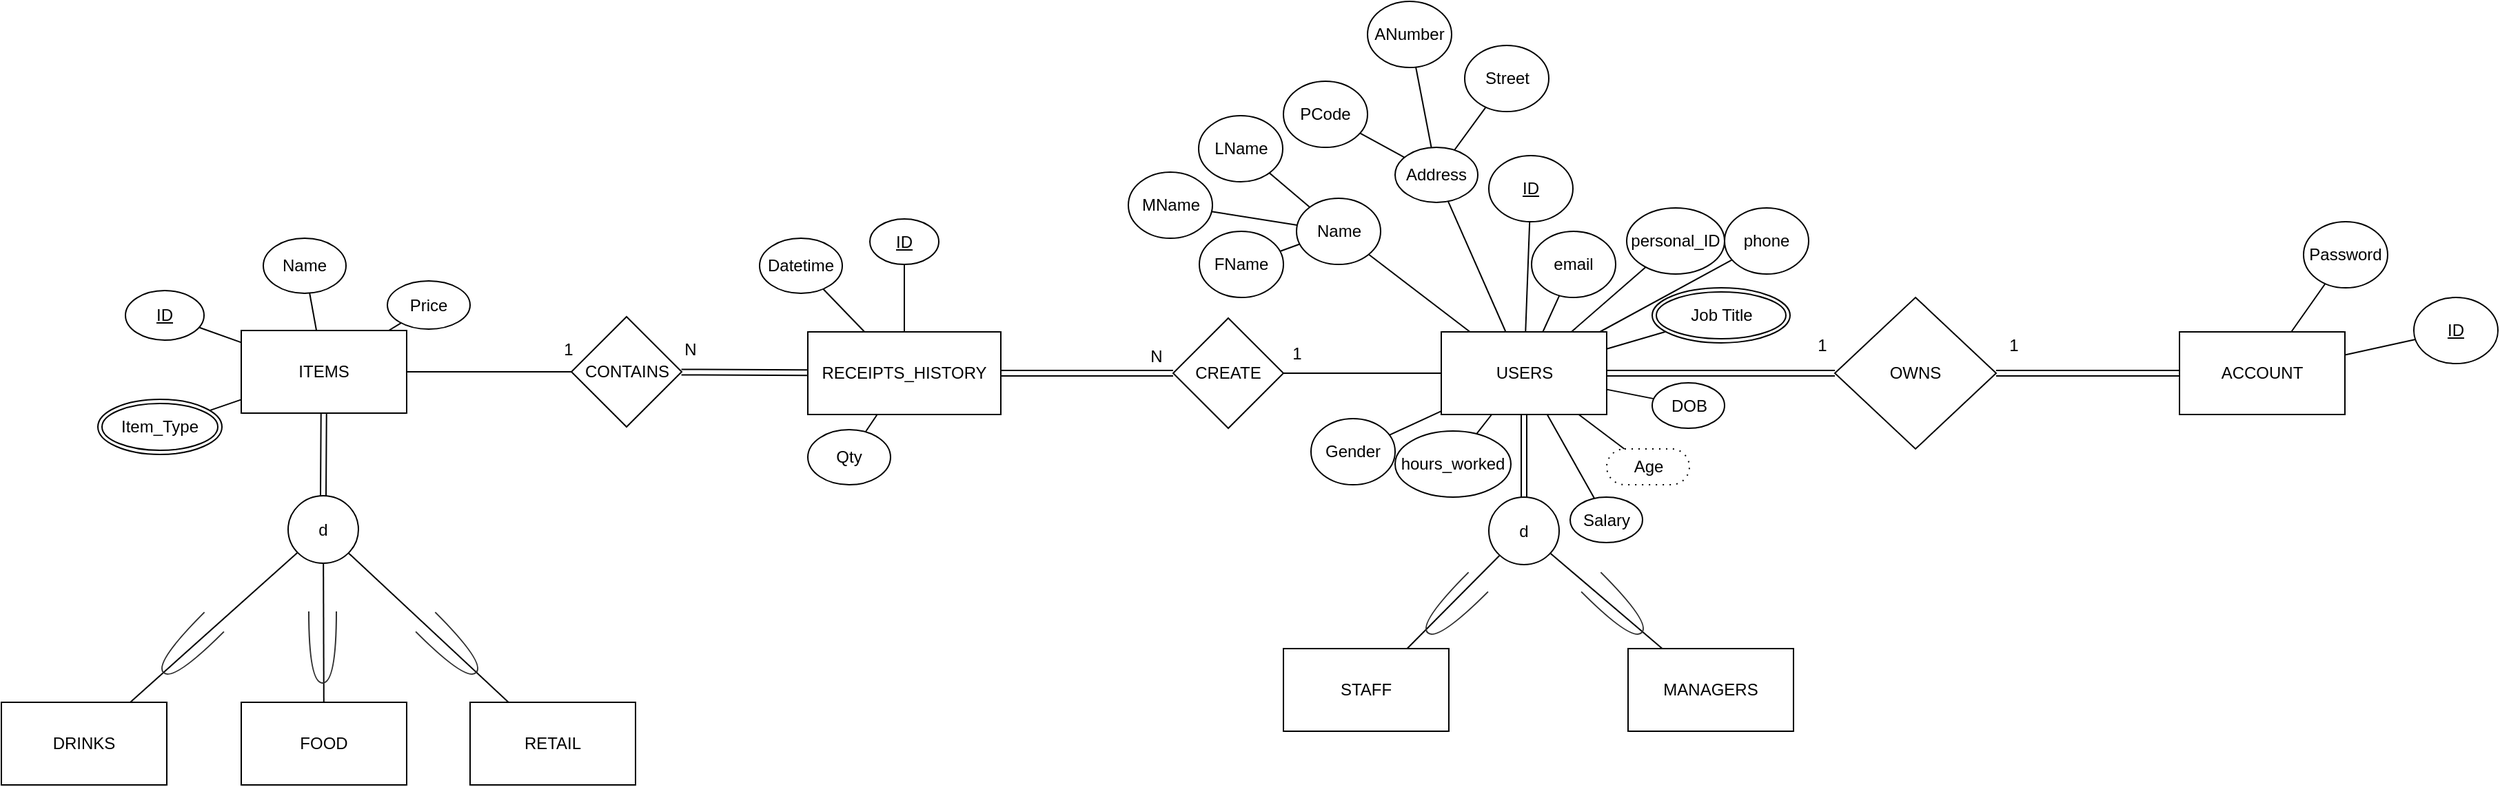 <mxfile version="14.2.3" type="device"><diagram id="QfU1lFuSydHVMihUI75y" name="Page-1"><mxGraphModel dx="2478" dy="2054" grid="1" gridSize="10" guides="1" tooltips="1" connect="1" arrows="1" fold="1" page="1" pageScale="1" pageWidth="827" pageHeight="1169" math="0" shadow="0"><root><mxCell id="0"/><mxCell id="1" parent="0"/><mxCell id="CFaokoIaMGHPULjM4iZd-1" value="USERS" style="rounded=0;whiteSpace=wrap;html=1;" vertex="1" parent="1"><mxGeometry x="-145.5" y="-140" width="120" height="60" as="geometry"/></mxCell><mxCell id="CFaokoIaMGHPULjM4iZd-2" value="STAFF" style="rounded=0;whiteSpace=wrap;html=1;" vertex="1" parent="1"><mxGeometry x="-260" y="90" width="120" height="60" as="geometry"/></mxCell><mxCell id="CFaokoIaMGHPULjM4iZd-3" value="MANAGERS" style="rounded=0;whiteSpace=wrap;html=1;" vertex="1" parent="1"><mxGeometry x="-10" y="90" width="120" height="60" as="geometry"/></mxCell><mxCell id="CFaokoIaMGHPULjM4iZd-4" value="d" style="ellipse;whiteSpace=wrap;html=1;" vertex="1" parent="1"><mxGeometry x="-111" y="-20" width="51" height="49" as="geometry"/></mxCell><mxCell id="CFaokoIaMGHPULjM4iZd-5" value="" style="shape=link;html=1;" edge="1" parent="1" source="CFaokoIaMGHPULjM4iZd-4" target="CFaokoIaMGHPULjM4iZd-1"><mxGeometry width="50" height="50" relative="1" as="geometry"><mxPoint x="-546.814" y="-624.998" as="sourcePoint"/><mxPoint x="-547.585" y="-679" as="targetPoint"/></mxGeometry></mxCell><mxCell id="CFaokoIaMGHPULjM4iZd-6" value="" style="endArrow=none;html=1;" edge="1" parent="1" source="CFaokoIaMGHPULjM4iZd-2" target="CFaokoIaMGHPULjM4iZd-4"><mxGeometry width="50" height="50" relative="1" as="geometry"><mxPoint x="-220" y="60" as="sourcePoint"/><mxPoint x="-170" y="10" as="targetPoint"/></mxGeometry></mxCell><mxCell id="CFaokoIaMGHPULjM4iZd-7" value="" style="endArrow=none;html=1;" edge="1" parent="1" source="CFaokoIaMGHPULjM4iZd-3" target="CFaokoIaMGHPULjM4iZd-4"><mxGeometry width="50" height="50" relative="1" as="geometry"><mxPoint x="-153.064" y="90" as="sourcePoint"/><mxPoint x="-79.519" y="30.265" as="targetPoint"/></mxGeometry></mxCell><mxCell id="CFaokoIaMGHPULjM4iZd-8" value="" style="shape=requiredInterface;html=1;verticalLabelPosition=bottom;shadow=0;strokeColor=#2E2E2E;fillColor=none;rotation=-225;" vertex="1" parent="1"><mxGeometry x="-163.0" y="50" width="52" height="20" as="geometry"/></mxCell><mxCell id="CFaokoIaMGHPULjM4iZd-9" value="FName" style="ellipse;whiteSpace=wrap;html=1;" vertex="1" parent="1"><mxGeometry x="-321" y="-213" width="61" height="48" as="geometry"/></mxCell><mxCell id="CFaokoIaMGHPULjM4iZd-10" value="" style="endArrow=none;html=1;" edge="1" parent="1" source="CFaokoIaMGHPULjM4iZd-34" target="CFaokoIaMGHPULjM4iZd-9"><mxGeometry width="50" height="50" relative="1" as="geometry"><mxPoint x="-181.5" y="-213" as="sourcePoint"/><mxPoint x="-131.5" y="-263" as="targetPoint"/></mxGeometry></mxCell><mxCell id="CFaokoIaMGHPULjM4iZd-11" value="" style="shape=requiredInterface;html=1;verticalLabelPosition=bottom;shadow=0;strokeColor=#2E2E2E;fillColor=none;rotation=45;" vertex="1" parent="1"><mxGeometry x="-44.5" y="50" width="52" height="20" as="geometry"/></mxCell><mxCell id="CFaokoIaMGHPULjM4iZd-12" value="MName" style="ellipse;whiteSpace=wrap;html=1;" vertex="1" parent="1"><mxGeometry x="-372.5" y="-256" width="61" height="48" as="geometry"/></mxCell><mxCell id="CFaokoIaMGHPULjM4iZd-13" value="LName" style="ellipse;whiteSpace=wrap;html=1;" vertex="1" parent="1"><mxGeometry x="-321.5" y="-297" width="61" height="48" as="geometry"/></mxCell><mxCell id="CFaokoIaMGHPULjM4iZd-16" value="" style="endArrow=none;html=1;" edge="1" parent="1" source="CFaokoIaMGHPULjM4iZd-34" target="CFaokoIaMGHPULjM4iZd-12"><mxGeometry width="50" height="50" relative="1" as="geometry"><mxPoint x="-87" y="-203" as="sourcePoint"/><mxPoint x="-140.5" y="-203" as="targetPoint"/></mxGeometry></mxCell><mxCell id="CFaokoIaMGHPULjM4iZd-17" value="" style="endArrow=none;html=1;" edge="1" parent="1" source="CFaokoIaMGHPULjM4iZd-34" target="CFaokoIaMGHPULjM4iZd-13"><mxGeometry width="50" height="50" relative="1" as="geometry"><mxPoint x="-87" y="-230.5" as="sourcePoint"/><mxPoint x="-144.645" y="-256.921" as="targetPoint"/></mxGeometry></mxCell><mxCell id="CFaokoIaMGHPULjM4iZd-18" value="ID" style="ellipse;whiteSpace=wrap;html=1;fontStyle=4" vertex="1" parent="1"><mxGeometry x="-111" y="-268" width="61" height="48" as="geometry"/></mxCell><mxCell id="CFaokoIaMGHPULjM4iZd-19" value="Password" style="ellipse;whiteSpace=wrap;html=1;" vertex="1" parent="1"><mxGeometry x="480" y="-220" width="61" height="48" as="geometry"/></mxCell><mxCell id="CFaokoIaMGHPULjM4iZd-20" value="" style="endArrow=none;html=1;" edge="1" parent="1" source="CFaokoIaMGHPULjM4iZd-1" target="CFaokoIaMGHPULjM4iZd-18"><mxGeometry width="50" height="50" relative="1" as="geometry"><mxPoint x="-101.314" y="-130" as="sourcePoint"/><mxPoint x="-132.4" y="-166.127" as="targetPoint"/></mxGeometry></mxCell><mxCell id="CFaokoIaMGHPULjM4iZd-21" value="" style="endArrow=none;html=1;" edge="1" parent="1" source="CFaokoIaMGHPULjM4iZd-46" target="CFaokoIaMGHPULjM4iZd-19"><mxGeometry width="50" height="50" relative="1" as="geometry"><mxPoint x="-67.111" y="-130" as="sourcePoint"/><mxPoint x="-52.419" y="-182.538" as="targetPoint"/></mxGeometry></mxCell><mxCell id="CFaokoIaMGHPULjM4iZd-22" value="personal_ID" style="ellipse;whiteSpace=wrap;html=1;" vertex="1" parent="1"><mxGeometry x="-11" y="-230" width="71" height="48" as="geometry"/></mxCell><mxCell id="CFaokoIaMGHPULjM4iZd-23" value="" style="endArrow=none;html=1;" edge="1" parent="1" source="CFaokoIaMGHPULjM4iZd-1" target="CFaokoIaMGHPULjM4iZd-22"><mxGeometry width="50" height="50" relative="1" as="geometry"><mxPoint x="-22.773" y="-130" as="sourcePoint"/><mxPoint x="15.784" y="-151.938" as="targetPoint"/></mxGeometry></mxCell><mxCell id="CFaokoIaMGHPULjM4iZd-24" value="DOB" style="ellipse;whiteSpace=wrap;html=1;" vertex="1" parent="1"><mxGeometry x="7.5" y="-103" width="52.5" height="33" as="geometry"/></mxCell><mxCell id="CFaokoIaMGHPULjM4iZd-25" value="" style="endArrow=none;html=1;" edge="1" parent="1" source="CFaokoIaMGHPULjM4iZd-1" target="CFaokoIaMGHPULjM4iZd-24"><mxGeometry width="50" height="50" relative="1" as="geometry"><mxPoint x="-15.5" y="-100" as="sourcePoint"/><mxPoint x="70" y="-100" as="targetPoint"/></mxGeometry></mxCell><mxCell id="CFaokoIaMGHPULjM4iZd-26" value="Age" style="shape=ext;rounded=1;html=1;whiteSpace=wrap;dashed=1;dashPattern=1 4;arcSize=50;" vertex="1" parent="1"><mxGeometry x="-25.5" y="-55" width="60" height="26" as="geometry"/></mxCell><mxCell id="CFaokoIaMGHPULjM4iZd-27" value="" style="endArrow=none;html=1;" edge="1" parent="1" source="CFaokoIaMGHPULjM4iZd-1" target="CFaokoIaMGHPULjM4iZd-26"><mxGeometry width="50" height="50" relative="1" as="geometry"><mxPoint x="-15.5" y="-78.447" as="sourcePoint"/><mxPoint x="102.754" y="-35.967" as="targetPoint"/></mxGeometry></mxCell><mxCell id="CFaokoIaMGHPULjM4iZd-28" value="email" style="ellipse;whiteSpace=wrap;html=1;" vertex="1" parent="1"><mxGeometry x="-80" y="-213" width="61" height="48" as="geometry"/></mxCell><mxCell id="CFaokoIaMGHPULjM4iZd-29" value="phone" style="ellipse;whiteSpace=wrap;html=1;" vertex="1" parent="1"><mxGeometry x="60" y="-230" width="61" height="48" as="geometry"/></mxCell><mxCell id="CFaokoIaMGHPULjM4iZd-30" value="" style="endArrow=none;html=1;" edge="1" parent="1" source="CFaokoIaMGHPULjM4iZd-1" target="CFaokoIaMGHPULjM4iZd-28"><mxGeometry width="50" height="50" relative="1" as="geometry"><mxPoint x="-15.5" y="-78.447" as="sourcePoint"/><mxPoint x="102.754" y="-35.967" as="targetPoint"/></mxGeometry></mxCell><mxCell id="CFaokoIaMGHPULjM4iZd-31" value="" style="endArrow=none;html=1;" edge="1" parent="1" source="CFaokoIaMGHPULjM4iZd-1" target="CFaokoIaMGHPULjM4iZd-29"><mxGeometry width="50" height="50" relative="1" as="geometry"><mxPoint x="-15.5" y="-105.27" as="sourcePoint"/><mxPoint x="190.188" y="-123.337" as="targetPoint"/></mxGeometry></mxCell><mxCell id="CFaokoIaMGHPULjM4iZd-32" value="hours_worked" style="ellipse;whiteSpace=wrap;html=1;" vertex="1" parent="1"><mxGeometry x="-179" y="-68" width="84" height="48" as="geometry"/></mxCell><mxCell id="CFaokoIaMGHPULjM4iZd-33" value="" style="endArrow=none;html=1;" edge="1" parent="1" source="CFaokoIaMGHPULjM4iZd-1" target="CFaokoIaMGHPULjM4iZd-32"><mxGeometry width="50" height="50" relative="1" as="geometry"><mxPoint x="-46.986" y="-70" as="sourcePoint"/><mxPoint x="17.644" y="-2" as="targetPoint"/></mxGeometry></mxCell><mxCell id="CFaokoIaMGHPULjM4iZd-34" value="Name" style="ellipse;whiteSpace=wrap;html=1;" vertex="1" parent="1"><mxGeometry x="-250.5" y="-237" width="61" height="48" as="geometry"/></mxCell><mxCell id="CFaokoIaMGHPULjM4iZd-35" value="" style="endArrow=none;html=1;" edge="1" parent="1" source="CFaokoIaMGHPULjM4iZd-1" target="CFaokoIaMGHPULjM4iZd-34"><mxGeometry width="50" height="50" relative="1" as="geometry"><mxPoint x="-219.923" y="-164.3" as="sourcePoint"/><mxPoint x="-369.08" y="-155.738" as="targetPoint"/></mxGeometry></mxCell><mxCell id="CFaokoIaMGHPULjM4iZd-36" value="Address" style="ellipse;whiteSpace=wrap;html=1;" vertex="1" parent="1"><mxGeometry x="-179" y="-274" width="60" height="40" as="geometry"/></mxCell><mxCell id="CFaokoIaMGHPULjM4iZd-37" value="PCode" style="ellipse;whiteSpace=wrap;html=1;" vertex="1" parent="1"><mxGeometry x="-260" y="-322" width="61" height="48" as="geometry"/></mxCell><mxCell id="CFaokoIaMGHPULjM4iZd-38" value="ANumber" style="ellipse;whiteSpace=wrap;html=1;" vertex="1" parent="1"><mxGeometry x="-199" y="-380" width="61" height="48" as="geometry"/></mxCell><mxCell id="CFaokoIaMGHPULjM4iZd-39" value="Street" style="ellipse;whiteSpace=wrap;html=1;" vertex="1" parent="1"><mxGeometry x="-128.5" y="-348" width="61" height="48" as="geometry"/></mxCell><mxCell id="CFaokoIaMGHPULjM4iZd-40" value="" style="endArrow=none;html=1;" edge="1" parent="1" source="CFaokoIaMGHPULjM4iZd-1" target="CFaokoIaMGHPULjM4iZd-36"><mxGeometry width="50" height="50" relative="1" as="geometry"><mxPoint x="-127.318" y="-130" as="sourcePoint"/><mxPoint x="-164.933" y="-151.777" as="targetPoint"/></mxGeometry></mxCell><mxCell id="CFaokoIaMGHPULjM4iZd-41" value="" style="endArrow=none;html=1;" edge="1" parent="1" source="CFaokoIaMGHPULjM4iZd-36" target="CFaokoIaMGHPULjM4iZd-37"><mxGeometry width="50" height="50" relative="1" as="geometry"><mxPoint x="-27.328" y="-210" as="sourcePoint"/><mxPoint x="-61.856" y="-290.751" as="targetPoint"/></mxGeometry></mxCell><mxCell id="CFaokoIaMGHPULjM4iZd-42" value="" style="endArrow=none;html=1;" edge="1" parent="1" source="CFaokoIaMGHPULjM4iZd-36" target="CFaokoIaMGHPULjM4iZd-38"><mxGeometry width="50" height="50" relative="1" as="geometry"><mxPoint x="-76.608" y="-329.509" as="sourcePoint"/><mxPoint x="-91.678" y="-372.803" as="targetPoint"/></mxGeometry></mxCell><mxCell id="CFaokoIaMGHPULjM4iZd-43" value="" style="endArrow=none;html=1;" edge="1" parent="1" source="CFaokoIaMGHPULjM4iZd-36" target="CFaokoIaMGHPULjM4iZd-39"><mxGeometry width="50" height="50" relative="1" as="geometry"><mxPoint x="-80" y="-330" as="sourcePoint"/><mxPoint x="-10.09" y="-423.8" as="targetPoint"/></mxGeometry></mxCell><mxCell id="CFaokoIaMGHPULjM4iZd-44" value="Gender" style="ellipse;whiteSpace=wrap;html=1;" vertex="1" parent="1"><mxGeometry x="-240" y="-77" width="61" height="48" as="geometry"/></mxCell><mxCell id="CFaokoIaMGHPULjM4iZd-45" value="" style="endArrow=none;html=1;" edge="1" parent="1" source="CFaokoIaMGHPULjM4iZd-1" target="CFaokoIaMGHPULjM4iZd-44"><mxGeometry width="50" height="50" relative="1" as="geometry"><mxPoint x="-127.318" y="-130" as="sourcePoint"/><mxPoint x="-164.933" y="-151.777" as="targetPoint"/></mxGeometry></mxCell><mxCell id="CFaokoIaMGHPULjM4iZd-46" value="ACCOUNT" style="rounded=0;whiteSpace=wrap;html=1;" vertex="1" parent="1"><mxGeometry x="390" y="-140" width="120" height="60" as="geometry"/></mxCell><mxCell id="CFaokoIaMGHPULjM4iZd-47" value="OWNS" style="rhombus;whiteSpace=wrap;html=1;" vertex="1" parent="1"><mxGeometry x="140" y="-165" width="117" height="110" as="geometry"/></mxCell><mxCell id="CFaokoIaMGHPULjM4iZd-48" value="" style="shape=link;html=1;" edge="1" parent="1" source="CFaokoIaMGHPULjM4iZd-1" target="CFaokoIaMGHPULjM4iZd-47"><mxGeometry width="50" height="50" relative="1" as="geometry"><mxPoint x="-258" y="-659" as="sourcePoint"/><mxPoint x="-170" y="-659" as="targetPoint"/></mxGeometry></mxCell><mxCell id="CFaokoIaMGHPULjM4iZd-49" value="" style="shape=link;html=1;" edge="1" parent="1" source="CFaokoIaMGHPULjM4iZd-46" target="CFaokoIaMGHPULjM4iZd-47"><mxGeometry width="50" height="50" relative="1" as="geometry"><mxPoint x="-15.5" y="-100.987" as="sourcePoint"/><mxPoint x="171.006" y="-104.054" as="targetPoint"/></mxGeometry></mxCell><mxCell id="CFaokoIaMGHPULjM4iZd-50" value="1" style="text;html=1;strokeColor=none;fillColor=none;align=center;verticalAlign=middle;whiteSpace=wrap;rounded=0;" vertex="1" parent="1"><mxGeometry x="111" y="-140" width="40" height="20" as="geometry"/></mxCell><mxCell id="CFaokoIaMGHPULjM4iZd-51" value="1" style="text;html=1;strokeColor=none;fillColor=none;align=center;verticalAlign=middle;whiteSpace=wrap;rounded=0;" vertex="1" parent="1"><mxGeometry x="250" y="-140" width="40" height="20" as="geometry"/></mxCell><mxCell id="CFaokoIaMGHPULjM4iZd-55" value="" style="endArrow=none;html=1;" edge="1" parent="1" source="CFaokoIaMGHPULjM4iZd-46" target="CFaokoIaMGHPULjM4iZd-59"><mxGeometry width="50" height="50" relative="1" as="geometry"><mxPoint x="502.62" y="-130" as="sourcePoint"/><mxPoint x="543.173" y="-139.104" as="targetPoint"/></mxGeometry></mxCell><mxCell id="CFaokoIaMGHPULjM4iZd-57" value="" style="endArrow=none;html=1;" edge="1" parent="1" source="CFaokoIaMGHPULjM4iZd-1" target="CFaokoIaMGHPULjM4iZd-58"><mxGeometry width="50" height="50" relative="1" as="geometry"><mxPoint x="-39.25" y="-130" as="sourcePoint"/><mxPoint x="10.307" y="-139.191" as="targetPoint"/></mxGeometry></mxCell><mxCell id="CFaokoIaMGHPULjM4iZd-58" value="Job Title" style="ellipse;shape=doubleEllipse;margin=3;whiteSpace=wrap;html=1;align=center;fillColor=#FFFFFF;" vertex="1" parent="1"><mxGeometry x="7.5" y="-172" width="100" height="40" as="geometry"/></mxCell><mxCell id="CFaokoIaMGHPULjM4iZd-59" value="ID" style="ellipse;whiteSpace=wrap;html=1;fontStyle=4" vertex="1" parent="1"><mxGeometry x="560" y="-165" width="61" height="48" as="geometry"/></mxCell><mxCell id="CFaokoIaMGHPULjM4iZd-60" value="Salary" style="ellipse;whiteSpace=wrap;html=1;" vertex="1" parent="1"><mxGeometry x="-52" y="-20" width="52.5" height="33" as="geometry"/></mxCell><mxCell id="CFaokoIaMGHPULjM4iZd-61" value="" style="endArrow=none;html=1;" edge="1" parent="1" source="CFaokoIaMGHPULjM4iZd-1" target="CFaokoIaMGHPULjM4iZd-60"><mxGeometry width="50" height="50" relative="1" as="geometry"><mxPoint x="-44.176" y="-70" as="sourcePoint"/><mxPoint x="-18.074" y="-45" as="targetPoint"/></mxGeometry></mxCell><mxCell id="CFaokoIaMGHPULjM4iZd-62" value="ITEMS" style="rounded=0;whiteSpace=wrap;html=1;" vertex="1" parent="1"><mxGeometry x="-1016" y="-141" width="120" height="60" as="geometry"/></mxCell><mxCell id="CFaokoIaMGHPULjM4iZd-63" value="DRINKS" style="rounded=0;whiteSpace=wrap;html=1;" vertex="1" parent="1"><mxGeometry x="-1190" y="129" width="120" height="60" as="geometry"/></mxCell><mxCell id="CFaokoIaMGHPULjM4iZd-64" value="FOOD" style="rounded=0;whiteSpace=wrap;html=1;" vertex="1" parent="1"><mxGeometry x="-1016" y="129" width="120" height="60" as="geometry"/></mxCell><mxCell id="CFaokoIaMGHPULjM4iZd-65" value="RETAIL" style="rounded=0;whiteSpace=wrap;html=1;" vertex="1" parent="1"><mxGeometry x="-850" y="129" width="120" height="60" as="geometry"/></mxCell><mxCell id="CFaokoIaMGHPULjM4iZd-66" value="d" style="ellipse;whiteSpace=wrap;html=1;" vertex="1" parent="1"><mxGeometry x="-982" y="-21" width="51" height="49" as="geometry"/></mxCell><mxCell id="CFaokoIaMGHPULjM4iZd-67" value="" style="shape=link;html=1;" edge="1" parent="1" source="CFaokoIaMGHPULjM4iZd-66" target="CFaokoIaMGHPULjM4iZd-62"><mxGeometry width="50" height="50" relative="1" as="geometry"><mxPoint x="-910" y="-371" as="sourcePoint"/><mxPoint x="-1030" y="-521" as="targetPoint"/></mxGeometry></mxCell><mxCell id="CFaokoIaMGHPULjM4iZd-68" value="" style="endArrow=none;html=1;" edge="1" parent="1" source="CFaokoIaMGHPULjM4iZd-63" target="CFaokoIaMGHPULjM4iZd-66"><mxGeometry width="50" height="50" relative="1" as="geometry"><mxPoint x="-1101.145" y="-311" as="sourcePoint"/><mxPoint x="-1171.946" y="-379.198" as="targetPoint"/></mxGeometry></mxCell><mxCell id="CFaokoIaMGHPULjM4iZd-69" value="" style="endArrow=none;html=1;" edge="1" parent="1" source="CFaokoIaMGHPULjM4iZd-64" target="CFaokoIaMGHPULjM4iZd-66"><mxGeometry width="50" height="50" relative="1" as="geometry"><mxPoint x="-1060" y="56.332" as="sourcePoint"/><mxPoint x="-970.249" y="22.423" as="targetPoint"/></mxGeometry></mxCell><mxCell id="CFaokoIaMGHPULjM4iZd-70" value="" style="endArrow=none;html=1;" edge="1" parent="1" source="CFaokoIaMGHPULjM4iZd-65" target="CFaokoIaMGHPULjM4iZd-66"><mxGeometry width="50" height="50" relative="1" as="geometry"><mxPoint x="-949.231" y="124" as="sourcePoint"/><mxPoint x="-947.025" y="37.995" as="targetPoint"/></mxGeometry></mxCell><mxCell id="CFaokoIaMGHPULjM4iZd-71" value="" style="shape=requiredInterface;html=1;verticalLabelPosition=bottom;shadow=0;strokeColor=#2E2E2E;fillColor=none;rotation=-225;" vertex="1" parent="1"><mxGeometry x="-1080" y="79" width="52" height="20" as="geometry"/></mxCell><mxCell id="CFaokoIaMGHPULjM4iZd-72" value="" style="shape=requiredInterface;html=1;verticalLabelPosition=bottom;shadow=0;strokeColor=#2E2E2E;fillColor=none;rotation=90;" vertex="1" parent="1"><mxGeometry x="-983" y="79" width="52" height="20" as="geometry"/></mxCell><mxCell id="CFaokoIaMGHPULjM4iZd-73" value="" style="shape=requiredInterface;html=1;verticalLabelPosition=bottom;shadow=0;strokeColor=#2E2E2E;fillColor=none;rotation=45;" vertex="1" parent="1"><mxGeometry x="-890" y="79" width="52" height="20" as="geometry"/></mxCell><mxCell id="CFaokoIaMGHPULjM4iZd-74" value="RECEIPTS_HISTORY" style="rounded=0;whiteSpace=wrap;html=1;" vertex="1" parent="1"><mxGeometry x="-605" y="-140" width="140" height="60" as="geometry"/></mxCell><mxCell id="CFaokoIaMGHPULjM4iZd-75" value="CONTAINS" style="rhombus;whiteSpace=wrap;html=1;" vertex="1" parent="1"><mxGeometry x="-776.5" y="-151" width="80" height="80" as="geometry"/></mxCell><mxCell id="CFaokoIaMGHPULjM4iZd-76" value="" style="shape=link;html=1;" edge="1" parent="1" source="CFaokoIaMGHPULjM4iZd-75" target="CFaokoIaMGHPULjM4iZd-74"><mxGeometry width="50" height="50" relative="1" as="geometry"><mxPoint x="-62.5" y="-469.15" as="sourcePoint"/><mxPoint x="-849.976" y="-581.024" as="targetPoint"/></mxGeometry></mxCell><mxCell id="CFaokoIaMGHPULjM4iZd-77" value="N" style="text;html=1;strokeColor=none;fillColor=none;align=center;verticalAlign=middle;whiteSpace=wrap;rounded=0;" vertex="1" parent="1"><mxGeometry x="-710" y="-137" width="40" height="20" as="geometry"/></mxCell><mxCell id="CFaokoIaMGHPULjM4iZd-78" value="1" style="text;html=1;strokeColor=none;fillColor=none;align=center;verticalAlign=middle;whiteSpace=wrap;rounded=0;" vertex="1" parent="1"><mxGeometry x="-800" y="-137" width="42.5" height="20" as="geometry"/></mxCell><mxCell id="CFaokoIaMGHPULjM4iZd-81" value="&lt;u&gt;ID&lt;/u&gt;" style="ellipse;whiteSpace=wrap;html=1;" vertex="1" parent="1"><mxGeometry x="-560" y="-222" width="50" height="33" as="geometry"/></mxCell><mxCell id="CFaokoIaMGHPULjM4iZd-82" value="" style="endArrow=none;html=1;" edge="1" parent="1" source="CFaokoIaMGHPULjM4iZd-81" target="CFaokoIaMGHPULjM4iZd-74"><mxGeometry width="50" height="50" relative="1" as="geometry"><mxPoint x="-66.529" y="2" as="sourcePoint"/><mxPoint x="54.851" y="-106.791" as="targetPoint"/></mxGeometry></mxCell><mxCell id="CFaokoIaMGHPULjM4iZd-83" value="&lt;u&gt;ID&lt;/u&gt;" style="ellipse;whiteSpace=wrap;html=1;" vertex="1" parent="1"><mxGeometry x="-1100" y="-170" width="57" height="36" as="geometry"/></mxCell><mxCell id="CFaokoIaMGHPULjM4iZd-84" value="" style="endArrow=none;html=1;" edge="1" parent="1" source="CFaokoIaMGHPULjM4iZd-83" target="CFaokoIaMGHPULjM4iZd-62"><mxGeometry width="50" height="50" relative="1" as="geometry"><mxPoint x="-1444.087" y="-203.381" as="sourcePoint"/><mxPoint x="-1427.024" y="-131" as="targetPoint"/></mxGeometry></mxCell><mxCell id="CFaokoIaMGHPULjM4iZd-85" value="" style="endArrow=none;html=1;" edge="1" parent="1" source="CFaokoIaMGHPULjM4iZd-75" target="CFaokoIaMGHPULjM4iZd-62"><mxGeometry width="50" height="50" relative="1" as="geometry"><mxPoint x="-996.529" y="132" as="sourcePoint"/><mxPoint x="-875.149" y="23.209" as="targetPoint"/></mxGeometry></mxCell><mxCell id="CFaokoIaMGHPULjM4iZd-86" value="Name" style="ellipse;whiteSpace=wrap;html=1;" vertex="1" parent="1"><mxGeometry x="-1000" y="-208" width="60" height="40" as="geometry"/></mxCell><mxCell id="CFaokoIaMGHPULjM4iZd-87" value="" style="endArrow=none;html=1;" edge="1" parent="1" source="CFaokoIaMGHPULjM4iZd-86" target="CFaokoIaMGHPULjM4iZd-62"><mxGeometry width="50" height="50" relative="1" as="geometry"><mxPoint x="-924.132" y="-155.981" as="sourcePoint"/><mxPoint x="-934.269" y="-131" as="targetPoint"/></mxGeometry></mxCell><mxCell id="CFaokoIaMGHPULjM4iZd-88" value="Price" style="ellipse;whiteSpace=wrap;html=1;" vertex="1" parent="1"><mxGeometry x="-910" y="-177" width="60" height="35" as="geometry"/></mxCell><mxCell id="CFaokoIaMGHPULjM4iZd-89" value="Item_Type" style="ellipse;shape=doubleEllipse;margin=3;whiteSpace=wrap;html=1;align=center;fillColor=#FFFFFF;" vertex="1" parent="1"><mxGeometry x="-1120" y="-91" width="90" height="40" as="geometry"/></mxCell><mxCell id="CFaokoIaMGHPULjM4iZd-90" value="" style="endArrow=none;html=1;" edge="1" parent="1" source="CFaokoIaMGHPULjM4iZd-88" target="CFaokoIaMGHPULjM4iZd-62"><mxGeometry width="50" height="50" relative="1" as="geometry"><mxPoint x="-896.449" y="-146.245" as="sourcePoint"/><mxPoint x="-913.231" y="-131" as="targetPoint"/></mxGeometry></mxCell><mxCell id="CFaokoIaMGHPULjM4iZd-91" value="" style="endArrow=none;html=1;" edge="1" parent="1" source="CFaokoIaMGHPULjM4iZd-89" target="CFaokoIaMGHPULjM4iZd-62"><mxGeometry width="50" height="50" relative="1" as="geometry"><mxPoint x="-849.973" y="-105.015" as="sourcePoint"/><mxPoint x="-886" y="-103.29" as="targetPoint"/></mxGeometry></mxCell><mxCell id="CFaokoIaMGHPULjM4iZd-92" value="Datetime" style="ellipse;whiteSpace=wrap;html=1;" vertex="1" parent="1"><mxGeometry x="-640" y="-208" width="60" height="40" as="geometry"/></mxCell><mxCell id="CFaokoIaMGHPULjM4iZd-93" value="" style="endArrow=none;html=1;" edge="1" parent="1" source="CFaokoIaMGHPULjM4iZd-92" target="CFaokoIaMGHPULjM4iZd-74"><mxGeometry width="50" height="50" relative="1" as="geometry"><mxPoint x="-400" y="-292" as="sourcePoint"/><mxPoint x="-400" y="-268" as="targetPoint"/></mxGeometry></mxCell><mxCell id="CFaokoIaMGHPULjM4iZd-98" value="CREATE" style="rhombus;whiteSpace=wrap;html=1;" vertex="1" parent="1"><mxGeometry x="-340" y="-150" width="80" height="80" as="geometry"/></mxCell><mxCell id="CFaokoIaMGHPULjM4iZd-99" value="" style="shape=link;html=1;" edge="1" parent="1" source="CFaokoIaMGHPULjM4iZd-98" target="CFaokoIaMGHPULjM4iZd-74"><mxGeometry width="50" height="50" relative="1" as="geometry"><mxPoint x="-686.693" y="-93.193" as="sourcePoint"/><mxPoint x="-590" y="-93.661" as="targetPoint"/></mxGeometry></mxCell><mxCell id="CFaokoIaMGHPULjM4iZd-100" value="" style="endArrow=none;html=1;" edge="1" parent="1" source="CFaokoIaMGHPULjM4iZd-98" target="CFaokoIaMGHPULjM4iZd-1"><mxGeometry width="50" height="50" relative="1" as="geometry"><mxPoint x="-766.5" y="-93" as="sourcePoint"/><mxPoint x="-966.0" y="-93" as="targetPoint"/></mxGeometry></mxCell><mxCell id="CFaokoIaMGHPULjM4iZd-101" value="1" style="text;html=1;strokeColor=none;fillColor=none;align=center;verticalAlign=middle;whiteSpace=wrap;rounded=0;" vertex="1" parent="1"><mxGeometry x="-270" y="-134" width="40" height="20" as="geometry"/></mxCell><mxCell id="CFaokoIaMGHPULjM4iZd-102" value="N" style="text;html=1;strokeColor=none;fillColor=none;align=center;verticalAlign=middle;whiteSpace=wrap;rounded=0;" vertex="1" parent="1"><mxGeometry x="-372.5" y="-132" width="40" height="20" as="geometry"/></mxCell><mxCell id="CFaokoIaMGHPULjM4iZd-107" value="Qty" style="ellipse;whiteSpace=wrap;html=1;" vertex="1" parent="1"><mxGeometry x="-605" y="-69" width="60" height="40" as="geometry"/></mxCell><mxCell id="CFaokoIaMGHPULjM4iZd-108" value="" style="endArrow=none;html=1;" edge="1" parent="1" source="CFaokoIaMGHPULjM4iZd-107" target="CFaokoIaMGHPULjM4iZd-74"><mxGeometry width="50" height="50" relative="1" as="geometry"><mxPoint x="-583.65" y="-161.231" as="sourcePoint"/><mxPoint x="-553.846" y="-130" as="targetPoint"/></mxGeometry></mxCell></root></mxGraphModel></diagram></mxfile>